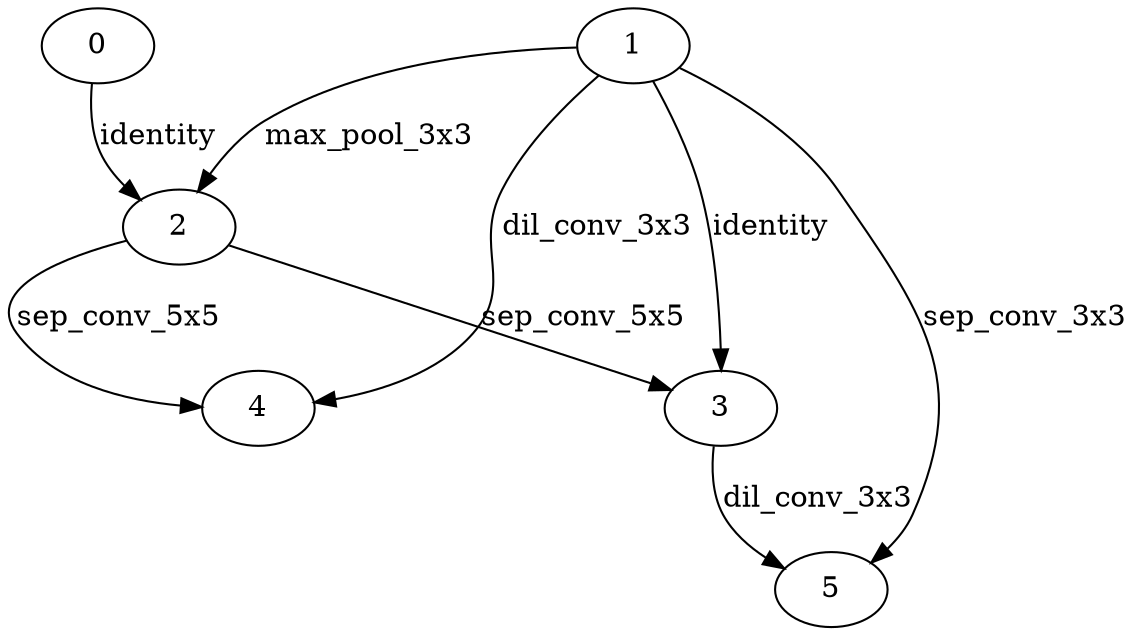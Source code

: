digraph reduction_cell_1 {
	1 -> 2 [label=max_pool_3x3]
	0 -> 2 [label=identity]
	1 -> 3 [label=identity]
	2 -> 3 [label=sep_conv_5x5]
	2 -> 4 [label=sep_conv_5x5]
	1 -> 4 [label=dil_conv_3x3]
	1 -> 5 [label=sep_conv_3x3]
	3 -> 5 [label=dil_conv_3x3]
}
